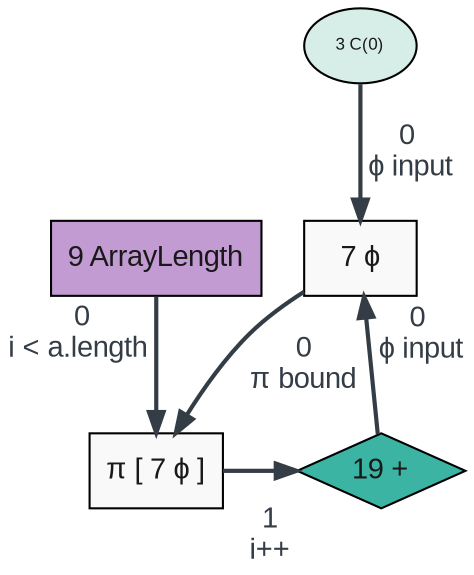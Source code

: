 digraph G {
  graph [bgcolor="transparent"];
  //node0 [label="0 Start",shape="rectangle",fontname="Arial",style="filled",color="black",fillcolor="#e98693",fontcolor="#1a1919"];
  //node6 [label="6 LoopBegin",shape="rectangle",fontname="Arial",style="filled",color="black",fillcolor="#e98693",fontcolor="#1a1919",group=y];
  node7 [label="7 ϕ",shape="rectangle",fontname="Arial",style="filled",color="black",fillcolor="#f9f9f9",fontcolor="#1a1919"];
  node9 [label="9 ArrayLength",shape="rectangle",fontname="Arial",style="filled",color="black",fillcolor="#c39bd3",fontcolor="#1a1919",group=y];
//   node10 [label="10 <",shape="diamond",fontname="Arial",style="filled",color="black",fillcolor="#3cb4a4",fontcolor="#1a1919"];
  //node12 [label="12 LoopExit",shape="rectangle",fontname="Arial",style="filled",color="black",fillcolor="#e98693",fontcolor="#1a1919"];
  //node15 [label="15 If",shape="rectangle",fontname="Arial",style="filled",color="black",fillcolor="#e98693",fontcolor="#1a1919",group=x];
  //node16 [label="16 LoadIndexed",shape="rectangle",fontname="Arial",style="filled",color="black",fillcolor="#c39bd3",fontcolor="#1a1919",group=x];
  //node17 [label="17 Blackhole ",shape="rectangle",fontname="Arial",style="filled",color="black",fillcolor="#f9f9f9",fontcolor="#1a1919",group=x];
      node3 [label="3 C(0)",shape="oval",fontname="Arial",style="filled",color="black",fillcolor="#d7ede7",fontcolor="#1a1919",fontsize="8"];

  { rank = same; node7pi [label="π [ 7 ϕ ]",shape="rectangle",fontname="Arial",style="filled",color="black",fillcolor="#f9f9f9",fontcolor="#1a1919",group=x];

  node19 [label="19 +",shape="diamond",fontname="Arial",style="filled",color="black",fillcolor="#3cb4a4",fontcolor="#1a1919",group=x];
  }
  //node20 [label="20 LoopEnd",shape="rectangle",fontname="Arial",style="filled",color="black",fillcolor="#e98693",fontcolor="#1a1919"];
  //node21 [label="21 Return",shape="rectangle",fontname="Arial",style="filled",color="black",fillcolor="#e98693",fontcolor="#1a1919"];

//   node18 [label="18 Constant(1)",shape="rectangle",fontname="Arial",style="filled",color="black",fillcolor="#f9f9f9",fontcolor="#1a1919"];
//   node18 [label="18 C(1)",shape="oval",fontname="Arial",style="filled",color="black",fillcolor="#d7ede7",fontcolor="#1a1919",fontsize="8"];

//   node3 [label="3 Constant(0)",shape="rectangle",fontname="Arial",style="filled",color="black",fillcolor="#f9f9f9",fontcolor="#1a1919"];

  node3 -> node7 [label="0\n&nbsp;ϕ input",fontname="arial",color="#343d46",fontcolor="#343d46",penwidth=2];
  node19 -> node7 [xlabel="0\n&nbsp;ϕ input", fontname="arial",color="#343d46",fontcolor="#343d46",penwidth=2];
  node7 -> node7pi [label="0\nπ bound",fontname="arial",color="#343d46",fontcolor="#343d46",penwidth=2];
  node7pi -> node19 [xlabel="\n1\ni++", fontname="arial",color="#343d46",fontcolor="#343d46",penwidth=2];
  node9 -> node7pi [xlabel="0\ni < a.length&nbsp;", fontname="arial",color="#343d46",fontcolor="#343d46",penwidth=2];
  /*
  node6 -> node9 [fontname="arial",color="#da2d4f",fontcolor="#da2d4f",penwidth=2];
  node6 -> node7 [fontname="arial",color="#343d46",fontcolor="#343d46",style="dashed",dir="back"];
  inline3x7 [label="3 C(0)",shape="oval",fontname="Arial",style="filled",color="black",fillcolor="#d7ede7",fontcolor="#1a1919",fontsize="8"];
  inline3x7 -> node7 [label="from 5",fontname="arial",color="#3cb4a4",fontcolor="#3cb4a4",arrowhead="none",fontsize="8"];
  node19 -> node7 [label="from 20",fontname="arial",color="#3cb4a4",fontcolor="#3cb4a4"];
  inline1x9 [label="1 P(0)",shape="oval",fontname="Arial",style="filled",color="black",fillcolor="#d7ede7",fontcolor="#1a1919",fontsize="8"];
  inline1x9 -> node9 [label="array",fontname="arial",color="#3cb4a4",fontcolor="#3cb4a4",arrowhead="none",fontsize="8"];
  node9 -> node15 [label=" [0 - 2147483647]",fontname="arial",color="#da2d4f",fontcolor="#da2d4f",penwidth=2];
  node7 -> node10 [label="x",fontname="arial",color="#3cb4a4",fontcolor="#3cb4a4"];
  node9 -> node10 [label="y [0 - 2147483647]",fontname="arial",color="#3cb4a4",fontcolor="#3cb4a4"];
  node6 -> node12 [fontname="arial",color="#343d46",fontcolor="#343d46",style="dashed",dir="back"];
  node12 -> node21 [fontname="arial",color="#da2d4f",fontcolor="#da2d4f",penwidth=2];
  node10 -> node15 [label="?",fontname="arial",color="#3cb4a4",fontcolor="#3cb4a4"];
  node15 -> node12 [label="F",fontname="arial",color="#da2d4f",fontcolor="#da2d4f",penwidth=2];
  inline1x16 [label="1 P(0)",shape="oval",fontname="Arial",style="filled",color="black",fillcolor="#d7ede7",fontcolor="#1a1919",fontsize="8"];
  inline1x16 -> node16 [label="array",fontname="arial",color="#3cb4a4",fontcolor="#3cb4a4",arrowhead="none",fontsize="8"];
  node7 -> node16 [label="index",fontname="arial",color="#3cb4a4",fontcolor="#3cb4a4"];
  node16 -> node17 [fontname="arial",color="#da2d4f",fontcolor="#da2d4f",penwidth=2];
  node16 -> node17 [label="value",fontname="arial",color="#3cb4a4",fontcolor="#3cb4a4"];
  node17 -> node20 [fontname="arial",color="#da2d4f",fontcolor="#da2d4f",penwidth=2];
  node7 -> node19 [label="x",fontname="arial",color="#3cb4a4",fontcolor="#3cb4a4"];
  inline18x19 -> node19 [label="y",fontname="arial",color="#3cb4a4",fontcolor="#3cb4a4",arrowhead="none",fontsize="8"];
  node6 -> node20 [fontname="arial",color="#da2d4f",fontcolor="#da2d4f",penwidth=4,dir="back"];
  inline3x21 [label="3 C(0)",shape="oval",fontname="Arial",style="filled",color="black",fillcolor="#d7ede7",fontcolor="#1a1919",fontsize="8"];
  inline3x21 -> node21 [label="result",fontname="arial",color="#3cb4a4",fontcolor="#3cb4a4",arrowhead="none",fontsize="8"];
  node0 -> node6 [fontname="arial",color="#da2d4f",fontcolor="#da2d4f",penwidth=2];
  node15 -> node16 [label="T",fontname="arial",color="#da2d4f",fontcolor="#da2d4f",penwidth=2];
  */
}
